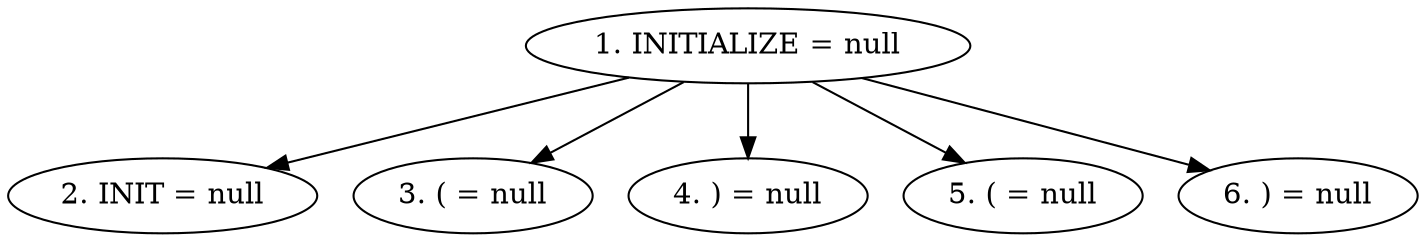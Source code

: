 digraph G {
"1. INITIALIZE = null"->"2. INIT = null"
"1. INITIALIZE = null"->"3. ( = null"
"1. INITIALIZE = null"->"4. ) = null"
"1. INITIALIZE = null"->"5. ( = null"
"1. INITIALIZE = null"->"6. ) = null"


}
